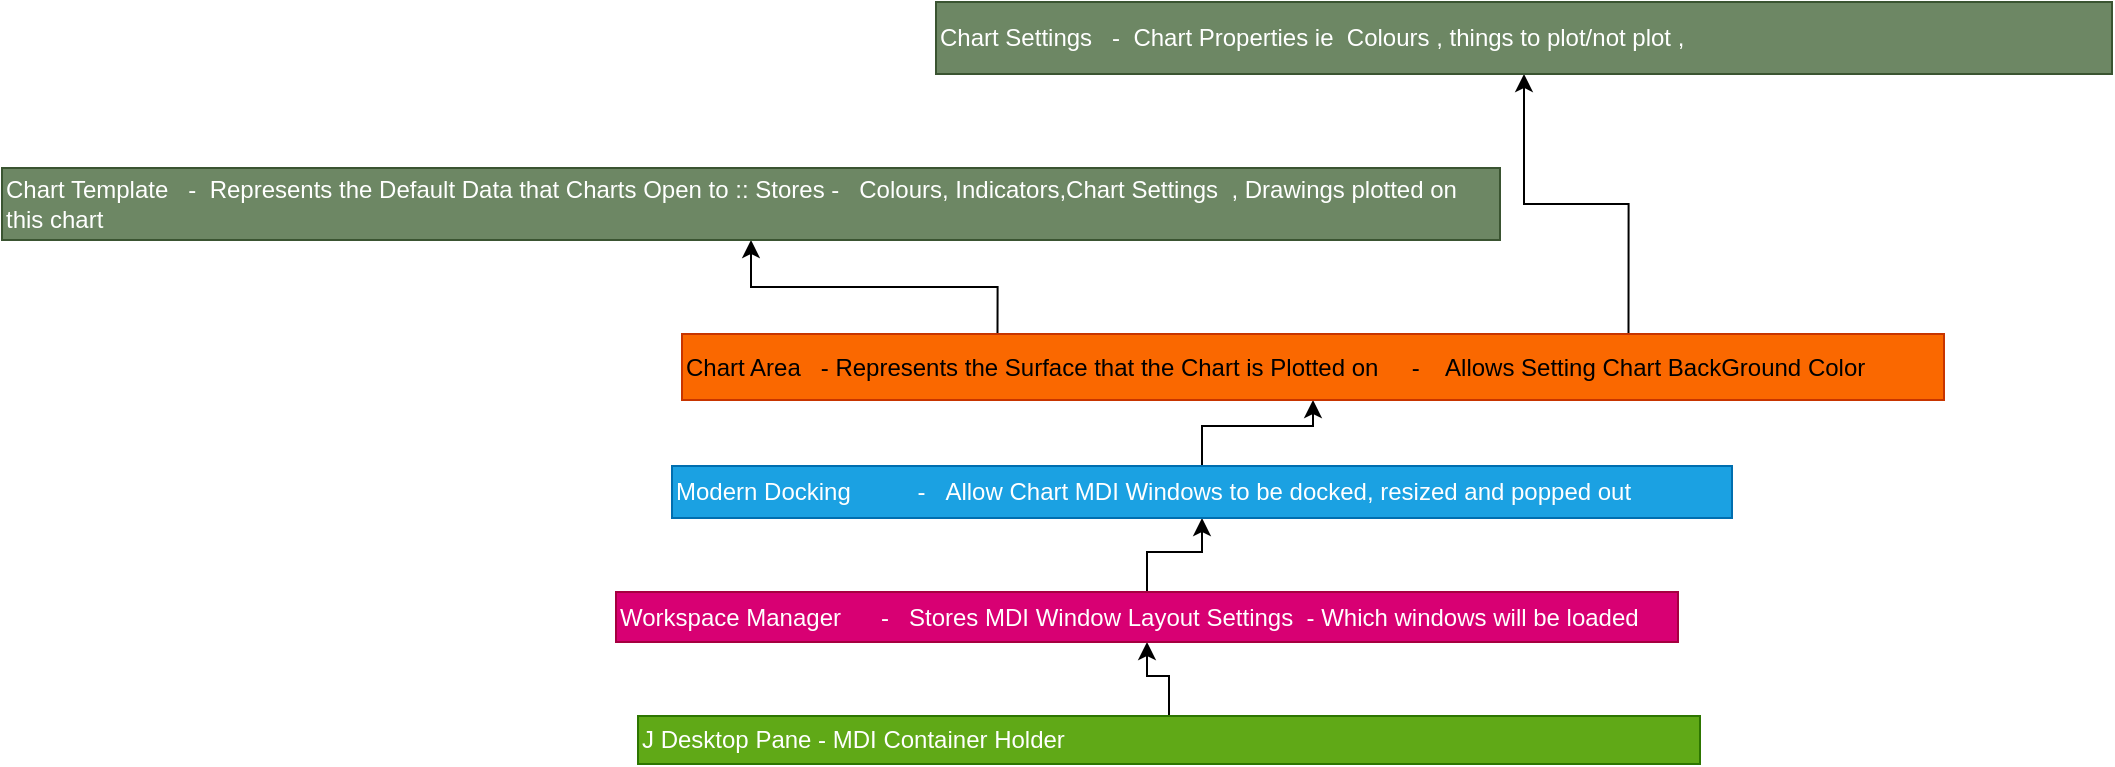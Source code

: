 <mxfile version="21.4.0" type="device">
  <diagram name="Page-1" id="hEe13QOGEc_TrbHQA4Oi">
    <mxGraphModel dx="1949" dy="920" grid="0" gridSize="10" guides="1" tooltips="1" connect="1" arrows="1" fold="1" page="0" pageScale="1" pageWidth="827" pageHeight="1169" math="0" shadow="0">
      <root>
        <mxCell id="0" />
        <mxCell id="1" parent="0" />
        <mxCell id="36GiEAym4bSPyTVTO8dV-4" style="edgeStyle=orthogonalEdgeStyle;rounded=0;orthogonalLoop=1;jettySize=auto;html=1;exitX=0.5;exitY=0;exitDx=0;exitDy=0;" edge="1" parent="1" source="36GiEAym4bSPyTVTO8dV-1" target="36GiEAym4bSPyTVTO8dV-2">
          <mxGeometry relative="1" as="geometry" />
        </mxCell>
        <mxCell id="36GiEAym4bSPyTVTO8dV-1" value="J Desktop Pane - MDI Container Holder" style="rounded=0;whiteSpace=wrap;html=1;fillColor=#60a917;fontColor=#ffffff;strokeColor=#2D7600;align=left;" vertex="1" parent="1">
          <mxGeometry x="222" y="469" width="531" height="24" as="geometry" />
        </mxCell>
        <mxCell id="36GiEAym4bSPyTVTO8dV-5" style="edgeStyle=orthogonalEdgeStyle;rounded=0;orthogonalLoop=1;jettySize=auto;html=1;exitX=0.5;exitY=0;exitDx=0;exitDy=0;" edge="1" parent="1" source="36GiEAym4bSPyTVTO8dV-2" target="36GiEAym4bSPyTVTO8dV-3">
          <mxGeometry relative="1" as="geometry" />
        </mxCell>
        <mxCell id="36GiEAym4bSPyTVTO8dV-2" value="Workspace Manager&amp;nbsp; &amp;nbsp; &amp;nbsp; -&amp;nbsp; &amp;nbsp;Stores MDI Window Layout Settings&amp;nbsp; - Which windows will be loaded" style="rounded=0;whiteSpace=wrap;html=1;fillColor=#d80073;fontColor=#ffffff;strokeColor=#A50040;align=left;" vertex="1" parent="1">
          <mxGeometry x="211" y="407" width="531" height="25" as="geometry" />
        </mxCell>
        <mxCell id="36GiEAym4bSPyTVTO8dV-7" style="edgeStyle=orthogonalEdgeStyle;rounded=0;orthogonalLoop=1;jettySize=auto;html=1;exitX=0.5;exitY=0;exitDx=0;exitDy=0;" edge="1" parent="1" source="36GiEAym4bSPyTVTO8dV-3" target="36GiEAym4bSPyTVTO8dV-6">
          <mxGeometry relative="1" as="geometry" />
        </mxCell>
        <mxCell id="36GiEAym4bSPyTVTO8dV-3" value="Modern Docking&amp;nbsp; &amp;nbsp; &amp;nbsp; &amp;nbsp; &amp;nbsp; -&amp;nbsp; &amp;nbsp;Allow Chart MDI Windows to be docked, resized and popped out&amp;nbsp;&amp;nbsp;" style="rounded=0;whiteSpace=wrap;html=1;fillColor=#1ba1e2;fontColor=#ffffff;strokeColor=#006EAF;align=left;" vertex="1" parent="1">
          <mxGeometry x="239" y="344" width="530" height="26" as="geometry" />
        </mxCell>
        <mxCell id="36GiEAym4bSPyTVTO8dV-10" style="edgeStyle=orthogonalEdgeStyle;rounded=0;orthogonalLoop=1;jettySize=auto;html=1;exitX=0.25;exitY=0;exitDx=0;exitDy=0;" edge="1" parent="1" source="36GiEAym4bSPyTVTO8dV-6" target="36GiEAym4bSPyTVTO8dV-8">
          <mxGeometry relative="1" as="geometry" />
        </mxCell>
        <mxCell id="36GiEAym4bSPyTVTO8dV-11" style="edgeStyle=orthogonalEdgeStyle;rounded=0;orthogonalLoop=1;jettySize=auto;html=1;exitX=0.75;exitY=0;exitDx=0;exitDy=0;" edge="1" parent="1" source="36GiEAym4bSPyTVTO8dV-6" target="36GiEAym4bSPyTVTO8dV-9">
          <mxGeometry relative="1" as="geometry" />
        </mxCell>
        <mxCell id="36GiEAym4bSPyTVTO8dV-6" value="Chart Area&amp;nbsp; &amp;nbsp;- Represents the Surface that the Chart is Plotted on&amp;nbsp; &amp;nbsp; &amp;nbsp;-&amp;nbsp; &amp;nbsp; Allows Setting Chart BackGround Color" style="rounded=0;whiteSpace=wrap;html=1;fillColor=#fa6800;fontColor=#000000;strokeColor=#C73500;align=left;" vertex="1" parent="1">
          <mxGeometry x="244" y="278" width="631" height="33" as="geometry" />
        </mxCell>
        <mxCell id="36GiEAym4bSPyTVTO8dV-8" value="Chart Template&amp;nbsp; &amp;nbsp;-&amp;nbsp; Represents the Default Data that Charts Open to :: Stores -&amp;nbsp; &amp;nbsp;Colours, Indicators,Chart Settings&amp;nbsp; , Drawings plotted on this chart&amp;nbsp;" style="rounded=0;whiteSpace=wrap;html=1;fillColor=#6d8764;fontColor=#ffffff;strokeColor=#3A5431;align=left;" vertex="1" parent="1">
          <mxGeometry x="-96" y="195" width="749" height="36" as="geometry" />
        </mxCell>
        <mxCell id="36GiEAym4bSPyTVTO8dV-9" value="Chart Settings&amp;nbsp; &amp;nbsp;-&amp;nbsp; Chart Properties ie&amp;nbsp; Colours , things to plot/not plot ,&amp;nbsp;&amp;nbsp;" style="rounded=0;whiteSpace=wrap;html=1;fillColor=#6d8764;fontColor=#ffffff;strokeColor=#3A5431;align=left;" vertex="1" parent="1">
          <mxGeometry x="371" y="112" width="588" height="36" as="geometry" />
        </mxCell>
      </root>
    </mxGraphModel>
  </diagram>
</mxfile>
